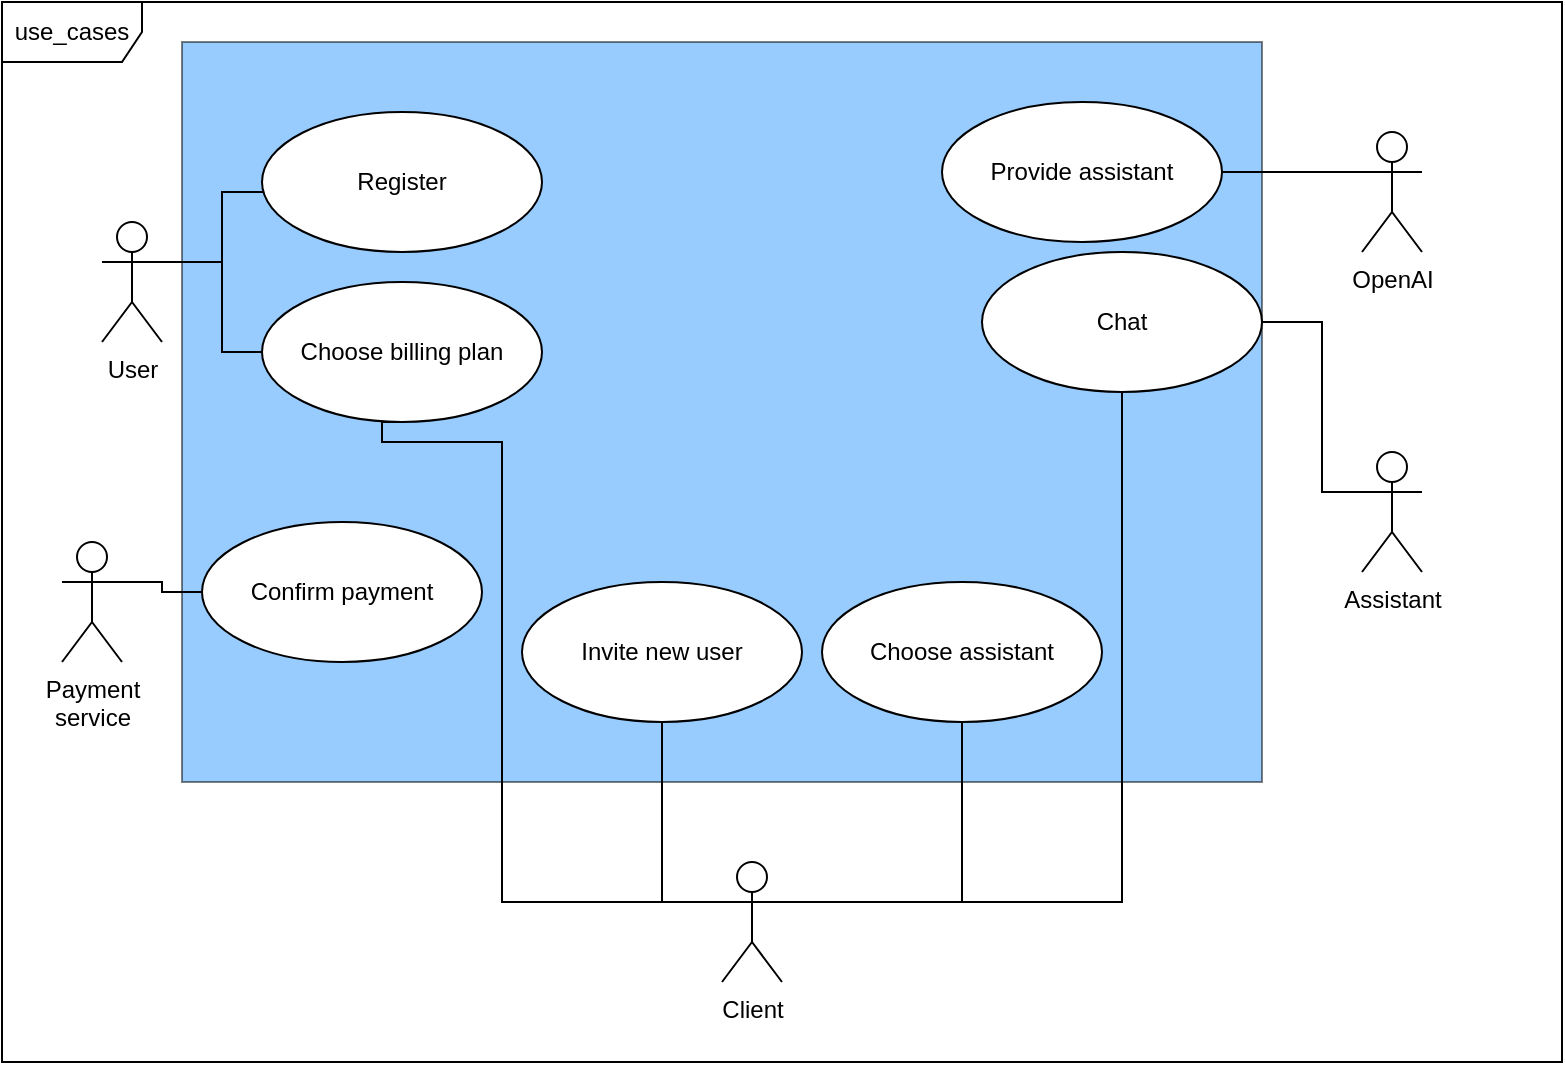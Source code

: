 <mxfile version="22.1.18" type="device">
  <diagram name="Page-1" id="PRSRMyTCD8omDOyatK32">
    <mxGraphModel dx="794" dy="435" grid="1" gridSize="10" guides="1" tooltips="1" connect="1" arrows="1" fold="1" page="1" pageScale="1" pageWidth="1200" pageHeight="1920" math="0" shadow="0">
      <root>
        <mxCell id="0" />
        <mxCell id="1" parent="0" />
        <mxCell id="4xjg4d6aCpPUscgINkcr-32" value="" style="rounded=0;whiteSpace=wrap;html=1;gradientColor=none;fillColor=#3399FF;opacity=50;" parent="1" vertex="1">
          <mxGeometry x="290" y="360" width="540" height="370" as="geometry" />
        </mxCell>
        <mxCell id="4xjg4d6aCpPUscgINkcr-2" value="Provide assistant" style="ellipse;whiteSpace=wrap;html=1;" parent="1" vertex="1">
          <mxGeometry x="670" y="390" width="140" height="70" as="geometry" />
        </mxCell>
        <mxCell id="4xjg4d6aCpPUscgINkcr-4" value="Choose assistant" style="ellipse;whiteSpace=wrap;html=1;" parent="1" vertex="1">
          <mxGeometry x="610" y="630" width="140" height="70" as="geometry" />
        </mxCell>
        <mxCell id="4xjg4d6aCpPUscgINkcr-5" value="Chat" style="ellipse;whiteSpace=wrap;html=1;" parent="1" vertex="1">
          <mxGeometry x="690" y="465" width="140" height="70" as="geometry" />
        </mxCell>
        <mxCell id="4xjg4d6aCpPUscgINkcr-6" value="Invite new user" style="ellipse;whiteSpace=wrap;html=1;" parent="1" vertex="1">
          <mxGeometry x="460" y="630" width="140" height="70" as="geometry" />
        </mxCell>
        <mxCell id="4xjg4d6aCpPUscgINkcr-7" value="Register" style="ellipse;whiteSpace=wrap;html=1;" parent="1" vertex="1">
          <mxGeometry x="330" y="395" width="140" height="70" as="geometry" />
        </mxCell>
        <mxCell id="4xjg4d6aCpPUscgINkcr-8" value="Choose billing plan" style="ellipse;whiteSpace=wrap;html=1;" parent="1" vertex="1">
          <mxGeometry x="330" y="480" width="140" height="70" as="geometry" />
        </mxCell>
        <mxCell id="4xjg4d6aCpPUscgINkcr-21" style="edgeStyle=orthogonalEdgeStyle;rounded=0;orthogonalLoop=1;jettySize=auto;html=1;exitX=1;exitY=0.333;exitDx=0;exitDy=0;exitPerimeter=0;endArrow=none;endFill=0;" parent="1" source="4xjg4d6aCpPUscgINkcr-11" target="4xjg4d6aCpPUscgINkcr-7" edge="1">
          <mxGeometry relative="1" as="geometry">
            <Array as="points">
              <mxPoint x="310" y="470" />
              <mxPoint x="310" y="435" />
            </Array>
          </mxGeometry>
        </mxCell>
        <mxCell id="4xjg4d6aCpPUscgINkcr-22" style="edgeStyle=orthogonalEdgeStyle;rounded=0;orthogonalLoop=1;jettySize=auto;html=1;exitX=1;exitY=0.333;exitDx=0;exitDy=0;exitPerimeter=0;entryX=0;entryY=0.5;entryDx=0;entryDy=0;endArrow=none;endFill=0;" parent="1" source="4xjg4d6aCpPUscgINkcr-11" target="4xjg4d6aCpPUscgINkcr-8" edge="1">
          <mxGeometry relative="1" as="geometry">
            <Array as="points">
              <mxPoint x="310" y="470" />
              <mxPoint x="310" y="515" />
            </Array>
          </mxGeometry>
        </mxCell>
        <mxCell id="4xjg4d6aCpPUscgINkcr-11" value="User" style="shape=umlActor;verticalLabelPosition=bottom;verticalAlign=top;html=1;" parent="1" vertex="1">
          <mxGeometry x="250" y="450" width="30" height="60" as="geometry" />
        </mxCell>
        <mxCell id="4xjg4d6aCpPUscgINkcr-18" style="edgeStyle=orthogonalEdgeStyle;rounded=0;orthogonalLoop=1;jettySize=auto;html=1;exitX=0;exitY=0.333;exitDx=0;exitDy=0;exitPerimeter=0;entryX=1;entryY=0.5;entryDx=0;entryDy=0;endArrow=none;endFill=0;" parent="1" source="4xjg4d6aCpPUscgINkcr-13" target="4xjg4d6aCpPUscgINkcr-2" edge="1">
          <mxGeometry relative="1" as="geometry" />
        </mxCell>
        <mxCell id="4xjg4d6aCpPUscgINkcr-13" value="OpenAI" style="shape=umlActor;verticalLabelPosition=bottom;verticalAlign=top;html=1;" parent="1" vertex="1">
          <mxGeometry x="880" y="405" width="30" height="60" as="geometry" />
        </mxCell>
        <mxCell id="4xjg4d6aCpPUscgINkcr-23" style="edgeStyle=orthogonalEdgeStyle;rounded=0;orthogonalLoop=1;jettySize=auto;html=1;exitX=0;exitY=0.333;exitDx=0;exitDy=0;exitPerimeter=0;entryX=0.5;entryY=1;entryDx=0;entryDy=0;endArrow=none;endFill=0;" parent="1" source="4xjg4d6aCpPUscgINkcr-14" target="4xjg4d6aCpPUscgINkcr-8" edge="1">
          <mxGeometry relative="1" as="geometry">
            <Array as="points">
              <mxPoint x="450" y="790" />
              <mxPoint x="450" y="560" />
              <mxPoint x="390" y="560" />
              <mxPoint x="390" y="550" />
            </Array>
          </mxGeometry>
        </mxCell>
        <mxCell id="4xjg4d6aCpPUscgINkcr-24" style="edgeStyle=orthogonalEdgeStyle;rounded=0;orthogonalLoop=1;jettySize=auto;html=1;exitX=0;exitY=0.333;exitDx=0;exitDy=0;exitPerimeter=0;entryX=0.5;entryY=1;entryDx=0;entryDy=0;endArrow=none;endFill=0;" parent="1" source="4xjg4d6aCpPUscgINkcr-14" target="4xjg4d6aCpPUscgINkcr-6" edge="1">
          <mxGeometry relative="1" as="geometry" />
        </mxCell>
        <mxCell id="4xjg4d6aCpPUscgINkcr-26" style="edgeStyle=orthogonalEdgeStyle;rounded=0;orthogonalLoop=1;jettySize=auto;html=1;exitX=1;exitY=0.333;exitDx=0;exitDy=0;exitPerimeter=0;entryX=0.5;entryY=1;entryDx=0;entryDy=0;endArrow=none;endFill=0;" parent="1" source="4xjg4d6aCpPUscgINkcr-14" target="4xjg4d6aCpPUscgINkcr-4" edge="1">
          <mxGeometry relative="1" as="geometry" />
        </mxCell>
        <mxCell id="4xjg4d6aCpPUscgINkcr-27" style="edgeStyle=orthogonalEdgeStyle;rounded=0;orthogonalLoop=1;jettySize=auto;html=1;exitX=1;exitY=0.333;exitDx=0;exitDy=0;exitPerimeter=0;entryX=0.5;entryY=1;entryDx=0;entryDy=0;endArrow=none;endFill=0;" parent="1" source="4xjg4d6aCpPUscgINkcr-14" target="4xjg4d6aCpPUscgINkcr-5" edge="1">
          <mxGeometry relative="1" as="geometry" />
        </mxCell>
        <mxCell id="4xjg4d6aCpPUscgINkcr-14" value="Client" style="shape=umlActor;verticalLabelPosition=bottom;verticalAlign=top;html=1;" parent="1" vertex="1">
          <mxGeometry x="560" y="770" width="30" height="60" as="geometry" />
        </mxCell>
        <mxCell id="4xjg4d6aCpPUscgINkcr-19" style="edgeStyle=orthogonalEdgeStyle;rounded=0;orthogonalLoop=1;jettySize=auto;html=1;exitX=0;exitY=0.333;exitDx=0;exitDy=0;exitPerimeter=0;entryX=1;entryY=0.5;entryDx=0;entryDy=0;endArrow=none;endFill=0;" parent="1" source="4xjg4d6aCpPUscgINkcr-15" target="4xjg4d6aCpPUscgINkcr-5" edge="1">
          <mxGeometry relative="1" as="geometry">
            <Array as="points">
              <mxPoint x="860" y="585" />
              <mxPoint x="860" y="500" />
            </Array>
            <mxPoint x="810" y="505" as="targetPoint" />
          </mxGeometry>
        </mxCell>
        <mxCell id="4xjg4d6aCpPUscgINkcr-15" value="Assistant" style="shape=umlActor;verticalLabelPosition=bottom;verticalAlign=top;html=1;" parent="1" vertex="1">
          <mxGeometry x="880" y="565" width="30" height="60" as="geometry" />
        </mxCell>
        <mxCell id="4xjg4d6aCpPUscgINkcr-31" value="use_cases" style="shape=umlFrame;whiteSpace=wrap;html=1;pointerEvents=0;width=70;height=30;" parent="1" vertex="1">
          <mxGeometry x="200" y="340" width="780" height="530" as="geometry" />
        </mxCell>
        <mxCell id="Bbc6aOjDp-9W5xGy9L4e-8" style="edgeStyle=orthogonalEdgeStyle;rounded=0;orthogonalLoop=1;jettySize=auto;html=1;exitX=1;exitY=0.333;exitDx=0;exitDy=0;exitPerimeter=0;entryX=0;entryY=0.5;entryDx=0;entryDy=0;endArrow=none;endFill=0;" parent="1" source="Bbc6aOjDp-9W5xGy9L4e-2" target="Bbc6aOjDp-9W5xGy9L4e-5" edge="1">
          <mxGeometry relative="1" as="geometry" />
        </mxCell>
        <mxCell id="Bbc6aOjDp-9W5xGy9L4e-2" value="&lt;div&gt;Payment&lt;/div&gt;&lt;div&gt;service&lt;br&gt;&lt;/div&gt;" style="shape=umlActor;verticalLabelPosition=bottom;verticalAlign=top;html=1;" parent="1" vertex="1">
          <mxGeometry x="230" y="610" width="30" height="60" as="geometry" />
        </mxCell>
        <mxCell id="Bbc6aOjDp-9W5xGy9L4e-5" value="Confirm payment" style="ellipse;whiteSpace=wrap;html=1;" parent="1" vertex="1">
          <mxGeometry x="300" y="600" width="140" height="70" as="geometry" />
        </mxCell>
      </root>
    </mxGraphModel>
  </diagram>
</mxfile>
